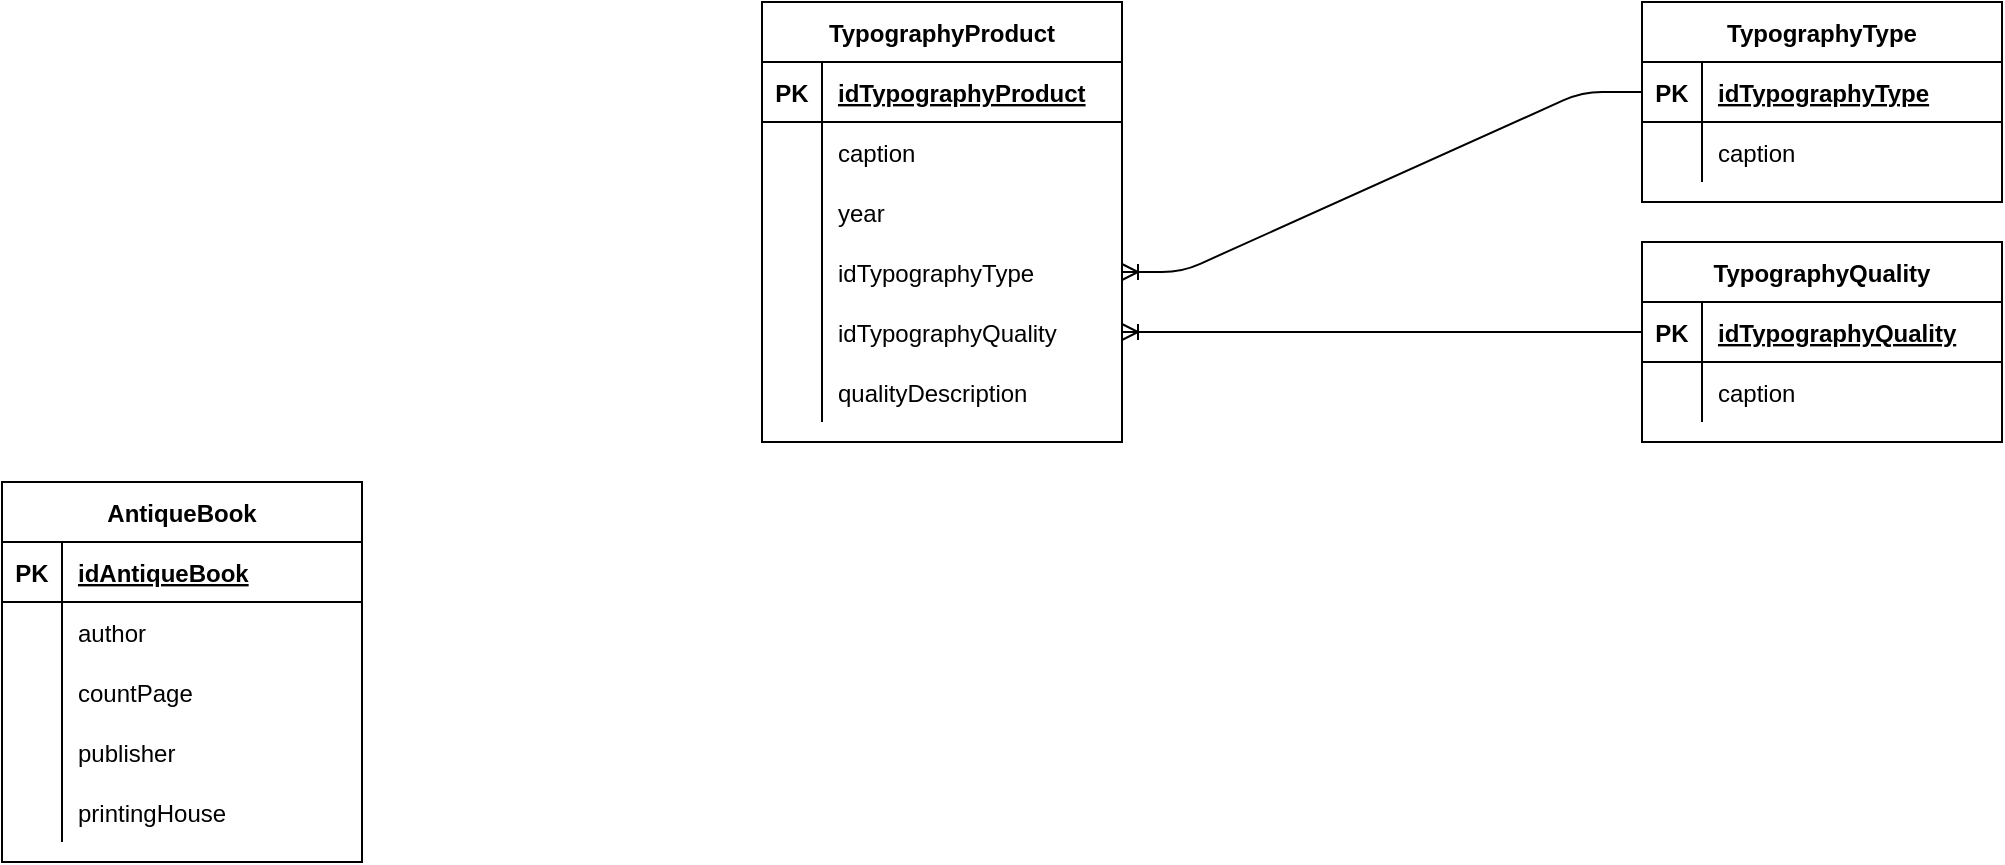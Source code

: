 <mxfile version="13.7.9" type="github" pages="2">
  <diagram id="R2lEEEUBdFMjLlhIrx00" name="Общая структура">
    <mxGraphModel dx="1610" dy="430" grid="1" gridSize="10" guides="1" tooltips="1" connect="1" arrows="1" fold="1" page="1" pageScale="1" pageWidth="850" pageHeight="1100" math="0" shadow="0" extFonts="Permanent Marker^https://fonts.googleapis.com/css?family=Permanent+Marker">
      <root>
        <mxCell id="0" />
        <mxCell id="1" parent="0" />
        <mxCell id="7gq-bZuDtef8zBYDTIqY-27" value="" style="edgeStyle=entityRelationEdgeStyle;fontSize=12;html=1;endArrow=ERoneToMany;" edge="1" parent="1" source="7gq-bZuDtef8zBYDTIqY-15" target="fQw-BtRaJXhAXheImwNY-1">
          <mxGeometry width="100" height="100" relative="1" as="geometry">
            <mxPoint x="580" y="140" as="sourcePoint" />
            <mxPoint x="550" y="280" as="targetPoint" />
          </mxGeometry>
        </mxCell>
        <mxCell id="7gq-bZuDtef8zBYDTIqY-1" value="TypographyProduct" style="shape=table;startSize=30;container=1;collapsible=1;childLayout=tableLayout;fixedRows=1;rowLines=0;fontStyle=1;align=center;resizeLast=1;" vertex="1" parent="1">
          <mxGeometry x="160" y="40" width="180" height="220" as="geometry" />
        </mxCell>
        <mxCell id="7gq-bZuDtef8zBYDTIqY-2" value="" style="shape=partialRectangle;collapsible=0;dropTarget=0;pointerEvents=0;fillColor=none;top=0;left=0;bottom=1;right=0;points=[[0,0.5],[1,0.5]];portConstraint=eastwest;" vertex="1" parent="7gq-bZuDtef8zBYDTIqY-1">
          <mxGeometry y="30" width="180" height="30" as="geometry" />
        </mxCell>
        <mxCell id="7gq-bZuDtef8zBYDTIqY-3" value="PK" style="shape=partialRectangle;connectable=0;fillColor=none;top=0;left=0;bottom=0;right=0;fontStyle=1;overflow=hidden;" vertex="1" parent="7gq-bZuDtef8zBYDTIqY-2">
          <mxGeometry width="30" height="30" as="geometry" />
        </mxCell>
        <mxCell id="7gq-bZuDtef8zBYDTIqY-4" value="idTypographyProduct" style="shape=partialRectangle;connectable=0;fillColor=none;top=0;left=0;bottom=0;right=0;align=left;spacingLeft=6;fontStyle=5;overflow=hidden;" vertex="1" parent="7gq-bZuDtef8zBYDTIqY-2">
          <mxGeometry x="30" width="150" height="30" as="geometry" />
        </mxCell>
        <mxCell id="7gq-bZuDtef8zBYDTIqY-5" value="" style="shape=partialRectangle;collapsible=0;dropTarget=0;pointerEvents=0;fillColor=none;top=0;left=0;bottom=0;right=0;points=[[0,0.5],[1,0.5]];portConstraint=eastwest;" vertex="1" parent="7gq-bZuDtef8zBYDTIqY-1">
          <mxGeometry y="60" width="180" height="30" as="geometry" />
        </mxCell>
        <mxCell id="7gq-bZuDtef8zBYDTIqY-6" value="" style="shape=partialRectangle;connectable=0;fillColor=none;top=0;left=0;bottom=0;right=0;editable=1;overflow=hidden;" vertex="1" parent="7gq-bZuDtef8zBYDTIqY-5">
          <mxGeometry width="30" height="30" as="geometry" />
        </mxCell>
        <mxCell id="7gq-bZuDtef8zBYDTIqY-7" value="caption" style="shape=partialRectangle;connectable=0;fillColor=none;top=0;left=0;bottom=0;right=0;align=left;spacingLeft=6;overflow=hidden;" vertex="1" parent="7gq-bZuDtef8zBYDTIqY-5">
          <mxGeometry x="30" width="150" height="30" as="geometry" />
        </mxCell>
        <mxCell id="7gq-bZuDtef8zBYDTIqY-8" value="" style="shape=partialRectangle;collapsible=0;dropTarget=0;pointerEvents=0;fillColor=none;top=0;left=0;bottom=0;right=0;points=[[0,0.5],[1,0.5]];portConstraint=eastwest;" vertex="1" parent="7gq-bZuDtef8zBYDTIqY-1">
          <mxGeometry y="90" width="180" height="30" as="geometry" />
        </mxCell>
        <mxCell id="7gq-bZuDtef8zBYDTIqY-9" value="" style="shape=partialRectangle;connectable=0;fillColor=none;top=0;left=0;bottom=0;right=0;editable=1;overflow=hidden;" vertex="1" parent="7gq-bZuDtef8zBYDTIqY-8">
          <mxGeometry width="30" height="30" as="geometry" />
        </mxCell>
        <mxCell id="7gq-bZuDtef8zBYDTIqY-10" value="year" style="shape=partialRectangle;connectable=0;fillColor=none;top=0;left=0;bottom=0;right=0;align=left;spacingLeft=6;overflow=hidden;" vertex="1" parent="7gq-bZuDtef8zBYDTIqY-8">
          <mxGeometry x="30" width="150" height="30" as="geometry" />
        </mxCell>
        <mxCell id="fQw-BtRaJXhAXheImwNY-1" value="" style="shape=partialRectangle;collapsible=0;dropTarget=0;pointerEvents=0;fillColor=none;top=0;left=0;bottom=0;right=0;points=[[0,0.5],[1,0.5]];portConstraint=eastwest;" vertex="1" parent="7gq-bZuDtef8zBYDTIqY-1">
          <mxGeometry y="120" width="180" height="30" as="geometry" />
        </mxCell>
        <mxCell id="fQw-BtRaJXhAXheImwNY-2" value="" style="shape=partialRectangle;connectable=0;fillColor=none;top=0;left=0;bottom=0;right=0;editable=1;overflow=hidden;" vertex="1" parent="fQw-BtRaJXhAXheImwNY-1">
          <mxGeometry width="30" height="30" as="geometry" />
        </mxCell>
        <mxCell id="fQw-BtRaJXhAXheImwNY-3" value="idTypographyType" style="shape=partialRectangle;connectable=0;fillColor=none;top=0;left=0;bottom=0;right=0;align=left;spacingLeft=6;overflow=hidden;" vertex="1" parent="fQw-BtRaJXhAXheImwNY-1">
          <mxGeometry x="30" width="150" height="30" as="geometry" />
        </mxCell>
        <mxCell id="fQw-BtRaJXhAXheImwNY-4" value="" style="shape=partialRectangle;collapsible=0;dropTarget=0;pointerEvents=0;fillColor=none;top=0;left=0;bottom=0;right=0;points=[[0,0.5],[1,0.5]];portConstraint=eastwest;" vertex="1" parent="7gq-bZuDtef8zBYDTIqY-1">
          <mxGeometry y="150" width="180" height="30" as="geometry" />
        </mxCell>
        <mxCell id="fQw-BtRaJXhAXheImwNY-5" value="" style="shape=partialRectangle;connectable=0;fillColor=none;top=0;left=0;bottom=0;right=0;editable=1;overflow=hidden;" vertex="1" parent="fQw-BtRaJXhAXheImwNY-4">
          <mxGeometry width="30" height="30" as="geometry" />
        </mxCell>
        <mxCell id="fQw-BtRaJXhAXheImwNY-6" value="idTypographyQuality" style="shape=partialRectangle;connectable=0;fillColor=none;top=0;left=0;bottom=0;right=0;align=left;spacingLeft=6;overflow=hidden;" vertex="1" parent="fQw-BtRaJXhAXheImwNY-4">
          <mxGeometry x="30" width="150" height="30" as="geometry" />
        </mxCell>
        <mxCell id="7gq-bZuDtef8zBYDTIqY-11" value="" style="shape=partialRectangle;collapsible=0;dropTarget=0;pointerEvents=0;fillColor=none;top=0;left=0;bottom=0;right=0;points=[[0,0.5],[1,0.5]];portConstraint=eastwest;" vertex="1" parent="7gq-bZuDtef8zBYDTIqY-1">
          <mxGeometry y="180" width="180" height="30" as="geometry" />
        </mxCell>
        <mxCell id="7gq-bZuDtef8zBYDTIqY-12" value="" style="shape=partialRectangle;connectable=0;fillColor=none;top=0;left=0;bottom=0;right=0;editable=1;overflow=hidden;" vertex="1" parent="7gq-bZuDtef8zBYDTIqY-11">
          <mxGeometry width="30" height="30" as="geometry" />
        </mxCell>
        <mxCell id="7gq-bZuDtef8zBYDTIqY-13" value="qualityDescription" style="shape=partialRectangle;connectable=0;fillColor=none;top=0;left=0;bottom=0;right=0;align=left;spacingLeft=6;overflow=hidden;" vertex="1" parent="7gq-bZuDtef8zBYDTIqY-11">
          <mxGeometry x="30" width="150" height="30" as="geometry" />
        </mxCell>
        <mxCell id="OE2pq34uRL8KqvzBAQ7R-1" value="AntiqueBook" style="shape=table;startSize=30;container=1;collapsible=1;childLayout=tableLayout;fixedRows=1;rowLines=0;fontStyle=1;align=center;resizeLast=1;" vertex="1" parent="1">
          <mxGeometry x="-220" y="280" width="180" height="190" as="geometry" />
        </mxCell>
        <mxCell id="OE2pq34uRL8KqvzBAQ7R-2" value="" style="shape=partialRectangle;collapsible=0;dropTarget=0;pointerEvents=0;fillColor=none;top=0;left=0;bottom=1;right=0;points=[[0,0.5],[1,0.5]];portConstraint=eastwest;" vertex="1" parent="OE2pq34uRL8KqvzBAQ7R-1">
          <mxGeometry y="30" width="180" height="30" as="geometry" />
        </mxCell>
        <mxCell id="OE2pq34uRL8KqvzBAQ7R-3" value="PK" style="shape=partialRectangle;connectable=0;fillColor=none;top=0;left=0;bottom=0;right=0;fontStyle=1;overflow=hidden;" vertex="1" parent="OE2pq34uRL8KqvzBAQ7R-2">
          <mxGeometry width="30" height="30" as="geometry" />
        </mxCell>
        <mxCell id="OE2pq34uRL8KqvzBAQ7R-4" value="idAntiqueBook" style="shape=partialRectangle;connectable=0;fillColor=none;top=0;left=0;bottom=0;right=0;align=left;spacingLeft=6;fontStyle=5;overflow=hidden;" vertex="1" parent="OE2pq34uRL8KqvzBAQ7R-2">
          <mxGeometry x="30" width="150" height="30" as="geometry" />
        </mxCell>
        <mxCell id="OE2pq34uRL8KqvzBAQ7R-5" value="" style="shape=partialRectangle;collapsible=0;dropTarget=0;pointerEvents=0;fillColor=none;top=0;left=0;bottom=0;right=0;points=[[0,0.5],[1,0.5]];portConstraint=eastwest;" vertex="1" parent="OE2pq34uRL8KqvzBAQ7R-1">
          <mxGeometry y="60" width="180" height="30" as="geometry" />
        </mxCell>
        <mxCell id="OE2pq34uRL8KqvzBAQ7R-6" value="" style="shape=partialRectangle;connectable=0;fillColor=none;top=0;left=0;bottom=0;right=0;editable=1;overflow=hidden;" vertex="1" parent="OE2pq34uRL8KqvzBAQ7R-5">
          <mxGeometry width="30" height="30" as="geometry" />
        </mxCell>
        <mxCell id="OE2pq34uRL8KqvzBAQ7R-7" value="author" style="shape=partialRectangle;connectable=0;fillColor=none;top=0;left=0;bottom=0;right=0;align=left;spacingLeft=6;overflow=hidden;" vertex="1" parent="OE2pq34uRL8KqvzBAQ7R-5">
          <mxGeometry x="30" width="150" height="30" as="geometry" />
        </mxCell>
        <mxCell id="OE2pq34uRL8KqvzBAQ7R-8" value="" style="shape=partialRectangle;collapsible=0;dropTarget=0;pointerEvents=0;fillColor=none;top=0;left=0;bottom=0;right=0;points=[[0,0.5],[1,0.5]];portConstraint=eastwest;" vertex="1" parent="OE2pq34uRL8KqvzBAQ7R-1">
          <mxGeometry y="90" width="180" height="30" as="geometry" />
        </mxCell>
        <mxCell id="OE2pq34uRL8KqvzBAQ7R-9" value="" style="shape=partialRectangle;connectable=0;fillColor=none;top=0;left=0;bottom=0;right=0;editable=1;overflow=hidden;" vertex="1" parent="OE2pq34uRL8KqvzBAQ7R-8">
          <mxGeometry width="30" height="30" as="geometry" />
        </mxCell>
        <mxCell id="OE2pq34uRL8KqvzBAQ7R-10" value="countPage" style="shape=partialRectangle;connectable=0;fillColor=none;top=0;left=0;bottom=0;right=0;align=left;spacingLeft=6;overflow=hidden;" vertex="1" parent="OE2pq34uRL8KqvzBAQ7R-8">
          <mxGeometry x="30" width="150" height="30" as="geometry" />
        </mxCell>
        <mxCell id="OE2pq34uRL8KqvzBAQ7R-11" value="" style="shape=partialRectangle;collapsible=0;dropTarget=0;pointerEvents=0;fillColor=none;top=0;left=0;bottom=0;right=0;points=[[0,0.5],[1,0.5]];portConstraint=eastwest;" vertex="1" parent="OE2pq34uRL8KqvzBAQ7R-1">
          <mxGeometry y="120" width="180" height="30" as="geometry" />
        </mxCell>
        <mxCell id="OE2pq34uRL8KqvzBAQ7R-12" value="" style="shape=partialRectangle;connectable=0;fillColor=none;top=0;left=0;bottom=0;right=0;editable=1;overflow=hidden;" vertex="1" parent="OE2pq34uRL8KqvzBAQ7R-11">
          <mxGeometry width="30" height="30" as="geometry" />
        </mxCell>
        <mxCell id="OE2pq34uRL8KqvzBAQ7R-13" value="publisher" style="shape=partialRectangle;connectable=0;fillColor=none;top=0;left=0;bottom=0;right=0;align=left;spacingLeft=6;overflow=hidden;" vertex="1" parent="OE2pq34uRL8KqvzBAQ7R-11">
          <mxGeometry x="30" width="150" height="30" as="geometry" />
        </mxCell>
        <mxCell id="OE2pq34uRL8KqvzBAQ7R-14" value="" style="shape=partialRectangle;collapsible=0;dropTarget=0;pointerEvents=0;fillColor=none;top=0;left=0;bottom=0;right=0;points=[[0,0.5],[1,0.5]];portConstraint=eastwest;" vertex="1" parent="OE2pq34uRL8KqvzBAQ7R-1">
          <mxGeometry y="150" width="180" height="30" as="geometry" />
        </mxCell>
        <mxCell id="OE2pq34uRL8KqvzBAQ7R-15" value="" style="shape=partialRectangle;connectable=0;fillColor=none;top=0;left=0;bottom=0;right=0;editable=1;overflow=hidden;" vertex="1" parent="OE2pq34uRL8KqvzBAQ7R-14">
          <mxGeometry width="30" height="30" as="geometry" />
        </mxCell>
        <mxCell id="OE2pq34uRL8KqvzBAQ7R-16" value="printingHouse" style="shape=partialRectangle;connectable=0;fillColor=none;top=0;left=0;bottom=0;right=0;align=left;spacingLeft=6;overflow=hidden;" vertex="1" parent="OE2pq34uRL8KqvzBAQ7R-14">
          <mxGeometry x="30" width="150" height="30" as="geometry" />
        </mxCell>
        <mxCell id="7gq-bZuDtef8zBYDTIqY-14" value="TypographyType" style="shape=table;startSize=30;container=1;collapsible=1;childLayout=tableLayout;fixedRows=1;rowLines=0;fontStyle=1;align=center;resizeLast=1;" vertex="1" parent="1">
          <mxGeometry x="600" y="40" width="180" height="100" as="geometry" />
        </mxCell>
        <mxCell id="7gq-bZuDtef8zBYDTIqY-15" value="" style="shape=partialRectangle;collapsible=0;dropTarget=0;pointerEvents=0;fillColor=none;top=0;left=0;bottom=1;right=0;points=[[0,0.5],[1,0.5]];portConstraint=eastwest;" vertex="1" parent="7gq-bZuDtef8zBYDTIqY-14">
          <mxGeometry y="30" width="180" height="30" as="geometry" />
        </mxCell>
        <mxCell id="7gq-bZuDtef8zBYDTIqY-16" value="PK" style="shape=partialRectangle;connectable=0;fillColor=none;top=0;left=0;bottom=0;right=0;fontStyle=1;overflow=hidden;" vertex="1" parent="7gq-bZuDtef8zBYDTIqY-15">
          <mxGeometry width="30" height="30" as="geometry" />
        </mxCell>
        <mxCell id="7gq-bZuDtef8zBYDTIqY-17" value="idTypographyType" style="shape=partialRectangle;connectable=0;fillColor=none;top=0;left=0;bottom=0;right=0;align=left;spacingLeft=6;fontStyle=5;overflow=hidden;" vertex="1" parent="7gq-bZuDtef8zBYDTIqY-15">
          <mxGeometry x="30" width="150" height="30" as="geometry" />
        </mxCell>
        <mxCell id="7gq-bZuDtef8zBYDTIqY-18" value="" style="shape=partialRectangle;collapsible=0;dropTarget=0;pointerEvents=0;fillColor=none;top=0;left=0;bottom=0;right=0;points=[[0,0.5],[1,0.5]];portConstraint=eastwest;" vertex="1" parent="7gq-bZuDtef8zBYDTIqY-14">
          <mxGeometry y="60" width="180" height="30" as="geometry" />
        </mxCell>
        <mxCell id="7gq-bZuDtef8zBYDTIqY-19" value="" style="shape=partialRectangle;connectable=0;fillColor=none;top=0;left=0;bottom=0;right=0;editable=1;overflow=hidden;" vertex="1" parent="7gq-bZuDtef8zBYDTIqY-18">
          <mxGeometry width="30" height="30" as="geometry" />
        </mxCell>
        <mxCell id="7gq-bZuDtef8zBYDTIqY-20" value="caption" style="shape=partialRectangle;connectable=0;fillColor=none;top=0;left=0;bottom=0;right=0;align=left;spacingLeft=6;overflow=hidden;" vertex="1" parent="7gq-bZuDtef8zBYDTIqY-18">
          <mxGeometry x="30" width="150" height="30" as="geometry" />
        </mxCell>
        <mxCell id="OE2pq34uRL8KqvzBAQ7R-20" value="TypographyQuality" style="shape=table;startSize=30;container=1;collapsible=1;childLayout=tableLayout;fixedRows=1;rowLines=0;fontStyle=1;align=center;resizeLast=1;" vertex="1" parent="1">
          <mxGeometry x="600" y="160" width="180" height="100" as="geometry" />
        </mxCell>
        <mxCell id="OE2pq34uRL8KqvzBAQ7R-21" value="" style="shape=partialRectangle;collapsible=0;dropTarget=0;pointerEvents=0;fillColor=none;top=0;left=0;bottom=1;right=0;points=[[0,0.5],[1,0.5]];portConstraint=eastwest;" vertex="1" parent="OE2pq34uRL8KqvzBAQ7R-20">
          <mxGeometry y="30" width="180" height="30" as="geometry" />
        </mxCell>
        <mxCell id="OE2pq34uRL8KqvzBAQ7R-22" value="PK" style="shape=partialRectangle;connectable=0;fillColor=none;top=0;left=0;bottom=0;right=0;fontStyle=1;overflow=hidden;" vertex="1" parent="OE2pq34uRL8KqvzBAQ7R-21">
          <mxGeometry width="30" height="30" as="geometry" />
        </mxCell>
        <mxCell id="OE2pq34uRL8KqvzBAQ7R-23" value="idTypographyQuality" style="shape=partialRectangle;connectable=0;fillColor=none;top=0;left=0;bottom=0;right=0;align=left;spacingLeft=6;fontStyle=5;overflow=hidden;" vertex="1" parent="OE2pq34uRL8KqvzBAQ7R-21">
          <mxGeometry x="30" width="150" height="30" as="geometry" />
        </mxCell>
        <mxCell id="OE2pq34uRL8KqvzBAQ7R-24" value="" style="shape=partialRectangle;collapsible=0;dropTarget=0;pointerEvents=0;fillColor=none;top=0;left=0;bottom=0;right=0;points=[[0,0.5],[1,0.5]];portConstraint=eastwest;" vertex="1" parent="OE2pq34uRL8KqvzBAQ7R-20">
          <mxGeometry y="60" width="180" height="30" as="geometry" />
        </mxCell>
        <mxCell id="OE2pq34uRL8KqvzBAQ7R-25" value="" style="shape=partialRectangle;connectable=0;fillColor=none;top=0;left=0;bottom=0;right=0;editable=1;overflow=hidden;" vertex="1" parent="OE2pq34uRL8KqvzBAQ7R-24">
          <mxGeometry width="30" height="30" as="geometry" />
        </mxCell>
        <mxCell id="OE2pq34uRL8KqvzBAQ7R-26" value="caption" style="shape=partialRectangle;connectable=0;fillColor=none;top=0;left=0;bottom=0;right=0;align=left;spacingLeft=6;overflow=hidden;" vertex="1" parent="OE2pq34uRL8KqvzBAQ7R-24">
          <mxGeometry x="30" width="150" height="30" as="geometry" />
        </mxCell>
        <mxCell id="fQw-BtRaJXhAXheImwNY-7" value="" style="edgeStyle=entityRelationEdgeStyle;fontSize=12;html=1;endArrow=ERoneToMany;" edge="1" parent="1" source="OE2pq34uRL8KqvzBAQ7R-21" target="fQw-BtRaJXhAXheImwNY-4">
          <mxGeometry width="100" height="100" relative="1" as="geometry">
            <mxPoint x="610" y="95" as="sourcePoint" />
            <mxPoint x="350" y="185" as="targetPoint" />
          </mxGeometry>
        </mxCell>
      </root>
    </mxGraphModel>
  </diagram>
  <diagram id="TZNjtiAPtXSOyV1RgDeg" name="Значения кодовых словарей">
    <mxGraphModel dx="630" dy="357" grid="1" gridSize="10" guides="1" tooltips="1" connect="1" arrows="1" fold="1" page="1" pageScale="1" pageWidth="827" pageHeight="1169" math="0" shadow="0">
      <root>
        <mxCell id="7G2ZEqkzIKLut_F-zrIf-0" />
        <mxCell id="7G2ZEqkzIKLut_F-zrIf-1" parent="7G2ZEqkzIKLut_F-zrIf-0" />
        <mxCell id="tx18omGcolYZCf3JLZYh-13" value="TypographyType" style="swimlane;fontStyle=0;childLayout=stackLayout;horizontal=1;startSize=26;horizontalStack=0;resizeParent=1;resizeParentMax=0;resizeLast=0;collapsible=1;marginBottom=0;align=center;fontSize=14;" vertex="1" parent="7G2ZEqkzIKLut_F-zrIf-1">
          <mxGeometry x="40" y="40" width="160" height="176" as="geometry" />
        </mxCell>
        <mxCell id="tx18omGcolYZCf3JLZYh-14" value="Антикварная книга" style="text;strokeColor=none;fillColor=none;spacingLeft=4;spacingRight=4;overflow=hidden;rotatable=0;points=[[0,0.5],[1,0.5]];portConstraint=eastwest;fontSize=12;" vertex="1" parent="tx18omGcolYZCf3JLZYh-13">
          <mxGeometry y="26" width="160" height="30" as="geometry" />
        </mxCell>
        <mxCell id="tx18omGcolYZCf3JLZYh-15" value="Букинистическая книга" style="text;strokeColor=none;fillColor=none;spacingLeft=4;spacingRight=4;overflow=hidden;rotatable=0;points=[[0,0.5],[1,0.5]];portConstraint=eastwest;fontSize=12;" vertex="1" parent="tx18omGcolYZCf3JLZYh-13">
          <mxGeometry y="56" width="160" height="30" as="geometry" />
        </mxCell>
        <mxCell id="tx18omGcolYZCf3JLZYh-16" value="Журнал" style="text;strokeColor=none;fillColor=none;spacingLeft=4;spacingRight=4;overflow=hidden;rotatable=0;points=[[0,0.5],[1,0.5]];portConstraint=eastwest;fontSize=12;" vertex="1" parent="tx18omGcolYZCf3JLZYh-13">
          <mxGeometry y="86" width="160" height="30" as="geometry" />
        </mxCell>
        <mxCell id="tx18omGcolYZCf3JLZYh-17" value="Газета" style="text;strokeColor=none;fillColor=none;spacingLeft=4;spacingRight=4;overflow=hidden;rotatable=0;points=[[0,0.5],[1,0.5]];portConstraint=eastwest;fontSize=12;" vertex="1" parent="tx18omGcolYZCf3JLZYh-13">
          <mxGeometry y="116" width="160" height="30" as="geometry" />
        </mxCell>
        <mxCell id="tx18omGcolYZCf3JLZYh-18" value="Открытка" style="text;strokeColor=none;fillColor=none;spacingLeft=4;spacingRight=4;overflow=hidden;rotatable=0;points=[[0,0.5],[1,0.5]];portConstraint=eastwest;fontSize=12;" vertex="1" parent="tx18omGcolYZCf3JLZYh-13">
          <mxGeometry y="146" width="160" height="30" as="geometry" />
        </mxCell>
        <mxCell id="cnqbxz_QclA-MGncGDbw-1" value="TypographyQuality" style="swimlane;fontStyle=0;childLayout=stackLayout;horizontal=1;startSize=26;horizontalStack=0;resizeParent=1;resizeParentMax=0;resizeLast=0;collapsible=1;marginBottom=0;align=center;fontSize=14;" vertex="1" parent="7G2ZEqkzIKLut_F-zrIf-1">
          <mxGeometry x="240" y="40" width="160" height="116" as="geometry" />
        </mxCell>
        <mxCell id="cnqbxz_QclA-MGncGDbw-2" value="Отличное" style="text;strokeColor=none;fillColor=none;spacingLeft=4;spacingRight=4;overflow=hidden;rotatable=0;points=[[0,0.5],[1,0.5]];portConstraint=eastwest;fontSize=12;" vertex="1" parent="cnqbxz_QclA-MGncGDbw-1">
          <mxGeometry y="26" width="160" height="30" as="geometry" />
        </mxCell>
        <mxCell id="cnqbxz_QclA-MGncGDbw-3" value="Хорошее" style="text;strokeColor=none;fillColor=none;spacingLeft=4;spacingRight=4;overflow=hidden;rotatable=0;points=[[0,0.5],[1,0.5]];portConstraint=eastwest;fontSize=12;" vertex="1" parent="cnqbxz_QclA-MGncGDbw-1">
          <mxGeometry y="56" width="160" height="30" as="geometry" />
        </mxCell>
        <mxCell id="cnqbxz_QclA-MGncGDbw-4" value="Плохое" style="text;strokeColor=none;fillColor=none;spacingLeft=4;spacingRight=4;overflow=hidden;rotatable=0;points=[[0,0.5],[1,0.5]];portConstraint=eastwest;fontSize=12;" vertex="1" parent="cnqbxz_QclA-MGncGDbw-1">
          <mxGeometry y="86" width="160" height="30" as="geometry" />
        </mxCell>
      </root>
    </mxGraphModel>
  </diagram>
</mxfile>
